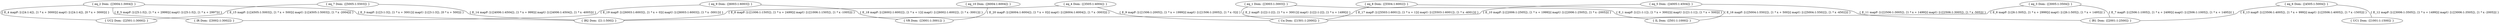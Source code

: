 digraph G{
    ratio="fill"
    node[shape="ellipse"]
    IR2 [label="{ IR2 Dom: {[1:1:500]} }"]
    IL [label="{ IL Dom: {[501:1:1000]} }"]
    UC1 [label="{ UC1 Dom: {[1001:1:1500]} }"]
    Ua [label="{ Ua Dom: {[1501:1:2000]} }"]
    IR1 [label="{ IR1 Dom: {[2001:1:2500]} }"]
    UC2 [label="{ UC2 Dom: {[2501:1:3000]} }"]
    VR [label="{ VR Dom: {[3001:1:3001]} }"]
    IR [label="{ IR Dom: {[3002:1:3002]} }"]
    eq_1 [label="{ eq_1 Dom: {[3003:1:3003]} }"]
    eq_2 [label="{ eq_2 Dom: {[3004:1:3004]} }"]
    eq_3 [label="{ eq_3 Dom: {[3005:1:3504]} }"]
    eq_4 [label="{ eq_4 Dom: {[3505:1:4004]} }"]
    eq_5 [label="{ eq_5 Dom: {[4005:1:4504]} }"]
    eq_6 [label="{ eq_6 Dom: {[4505:1:5004]} }"]
    eq_7 [label="{ eq_7 Dom: {[5005:1:5503]} }"]
    eq_8 [label="{ eq_8 Dom: {[5504:1:6002]} }"]
    eq_9 [label="{ eq_9 Dom: {[6003:1:6003]} }"]
    eq_10 [label="{ eq_10 Dom: {[6004:1:6004]} }"]
    
eq_1 -> IL [label="{ E_1 mapF: [({[1:1:1]}, [1 * x + 3002])] mapU: [({[1:1:1]}, [1 * x + 500])] }", arrowhead="none"]
    eq_1 -> Ua [label="{ E_2 mapF: [({[2:1:2]}, [1 * x + 3001])] mapU: [({[2:1:2]}, [1 * x + 1499])] }", arrowhead="none"]
    eq_2 -> IR2 [label="{ E_3 mapF: [({[3:1:3]}, [1 * x + 3001])] mapU: [({[3:1:3]}, [0 * x + 500])] }", arrowhead="none"]
    eq_2 -> UC2 [label="{ E_4 mapF: [({[4:1:4]}, [1 * x + 3000])] mapU: [({[4:1:4]}, [0 * x + 3000])] }", arrowhead="none"]
    eq_2 -> IR [label="{ E_5 mapF: [({[5:1:5]}, [1 * x + 2999])] mapU: [({[5:1:5]}, [1 * x + 2997])] }", arrowhead="none"]
    eq_3 -> Ua [label="{ E_6 mapF: [({[6:1:505]}, [1 * x + 2999])] mapU: [({[6:1:505]}, [1 * x + 1495])] }", arrowhead="none"]
    eq_3 -> IR1 [label="{ E_7 mapF: [({[506:1:1005]}, [1 * x + 2499])] mapU: [({[506:1:1005]}, [1 * x + 1495])] }", arrowhead="none"]
    eq_4 -> IR2 [label="{ E_8 mapF: [({[1006:1:1505]}, [1 * x + 2499])] mapU: [({[1006:1:1505]}, [1 * x -1005])] }", arrowhead="none"]
    eq_4 -> Ua [label="{ E_9 mapF: [({[1506:1:2005]}, [1 * x + 1999])] mapU: [({[1506:1:2005]}, [1 * x -5])] }", arrowhead="none"]
    eq_5 -> IR2 [label="{ E_10 mapF: [({[2006:1:2505]}, [1 * x + 1999])] mapU: [({[2006:1:2505]}, [1 * x -2005])] }", arrowhead="none"]
    eq_5 -> IR1 [label="{ E_11 mapF: [({[2506:1:3005]}, [1 * x + 1499])] mapU: [({[2506:1:3005]}, [1 * x -505])] }", arrowhead="none"]
    eq_6 -> UC1 [label="{ E_12 mapF: [({[3006:1:3505]}, [1 * x + 1499])] mapU: [({[3006:1:3505]}, [1 * x -2005])] }", arrowhead="none"]
    eq_6 -> IR1 [label="{ E_13 mapF: [({[3506:1:4005]}, [1 * x + 999])] mapU: [({[3506:1:4005]}, [1 * x -1505])] }", arrowhead="none"]
    eq_7 -> IR2 [label="{ E_14 mapF: [({[4006:1:4504]}, [1 * x + 999])] mapU: [({[4006:1:4504]}, [1 * x -4005])] }", arrowhead="none"]
    eq_7 -> UC2 [label="{ E_15 mapF: [({[4505:1:5003]}, [1 * x + 500])] mapU: [({[4505:1:5003]}, [1 * x -2004])] }", arrowhead="none"]
    eq_8 -> IL [label="{ E_16 mapF: [({[5004:1:5502]}, [1 * x + 500])] mapU: [({[5004:1:5502]}, [1 * x -4502])] }", arrowhead="none"]
    eq_8 -> Ua [label="{ E_17 mapF: [({[5503:1:6001]}, [1 * x + 1])] mapU: [({[5503:1:6001]}, [1 * x -4001])] }", arrowhead="none"]
    eq_9 -> VR [label="{ E_18 mapF: [({[6002:1:6002]}, [1 * x + 1])] mapU: [({[6002:1:6002]}, [1 * x -3001])] }", arrowhead="none"]
    eq_9 -> IR [label="{ E_19 mapF: [({[6003:1:6003]}, [1 * x + 0])] mapU: [({[6003:1:6003]}, [1 * x -3001])] }", arrowhead="none"]
    eq_10 -> VR [label="{ E_20 mapF: [({[6004:1:6004]}, [1 * x + 0])] mapU: [({[6004:1:6004]}, [1 * x -3003])] }", arrowhead="none"]
    
}
